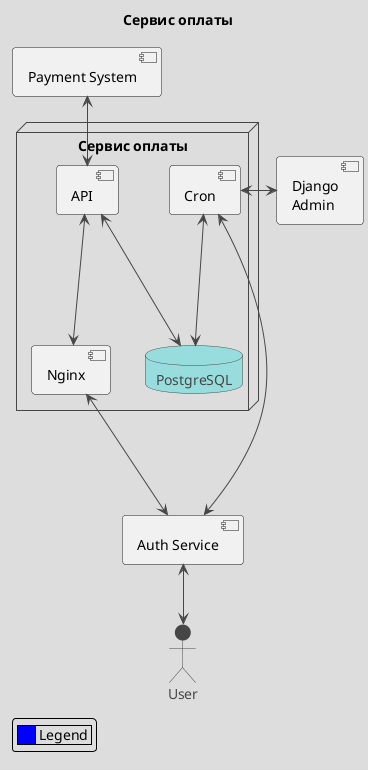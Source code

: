 @startuml
!theme toy
skinparam componentStyle uml2

title "Сервис оплаты"

actor "User" as user
component "Payment System" as paysys
component "Django\nAdmin" as billing_django
component "Auth Service" as auth

node "Сервис оплаты" as billing_service{

database "PostgreSQL" as billing_postgres
component "API" as billing_api

component "Nginx" as billing_nginx
component "Cron" as billing_cron
billing_cron <---> billing_postgres
billing_cron <---> auth
billing_api <---> billing_nginx
billing_api <-up-> paysys

}

billing_nginx <---> auth
billing_api <---> billing_postgres
billing_cron <-right-> billing_django
auth <--> user

legend left
    |<#0000FF>     | Legend |
end legend

@enduml